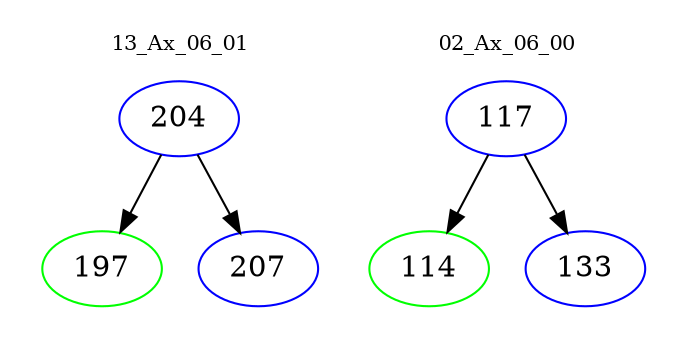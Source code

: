 digraph{
subgraph cluster_0 {
color = white
label = "13_Ax_06_01";
fontsize=10;
T0_204 [label="204", color="blue"]
T0_204 -> T0_197 [color="black"]
T0_197 [label="197", color="green"]
T0_204 -> T0_207 [color="black"]
T0_207 [label="207", color="blue"]
}
subgraph cluster_1 {
color = white
label = "02_Ax_06_00";
fontsize=10;
T1_117 [label="117", color="blue"]
T1_117 -> T1_114 [color="black"]
T1_114 [label="114", color="green"]
T1_117 -> T1_133 [color="black"]
T1_133 [label="133", color="blue"]
}
}

